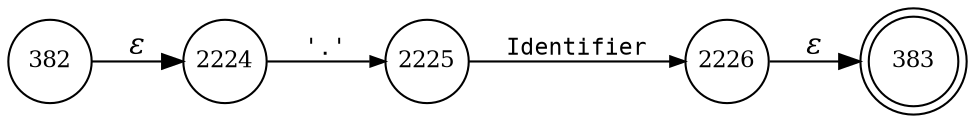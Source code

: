 digraph ATN {
rankdir=LR;
s383[fontsize=11, label="383", shape=doublecircle, fixedsize=true, width=.6];
s2224[fontsize=11,label="2224", shape=circle, fixedsize=true, width=.55, peripheries=1];
s2225[fontsize=11,label="2225", shape=circle, fixedsize=true, width=.55, peripheries=1];
s2226[fontsize=11,label="2226", shape=circle, fixedsize=true, width=.55, peripheries=1];
s382[fontsize=11,label="382", shape=circle, fixedsize=true, width=.55, peripheries=1];
s382 -> s2224 [fontname="Times-Italic", label="&epsilon;"];
s2224 -> s2225 [fontsize=11, fontname="Courier", arrowsize=.7, label = "'.'", arrowhead = normal];
s2225 -> s2226 [fontsize=11, fontname="Courier", arrowsize=.7, label = "Identifier", arrowhead = normal];
s2226 -> s383 [fontname="Times-Italic", label="&epsilon;"];
}